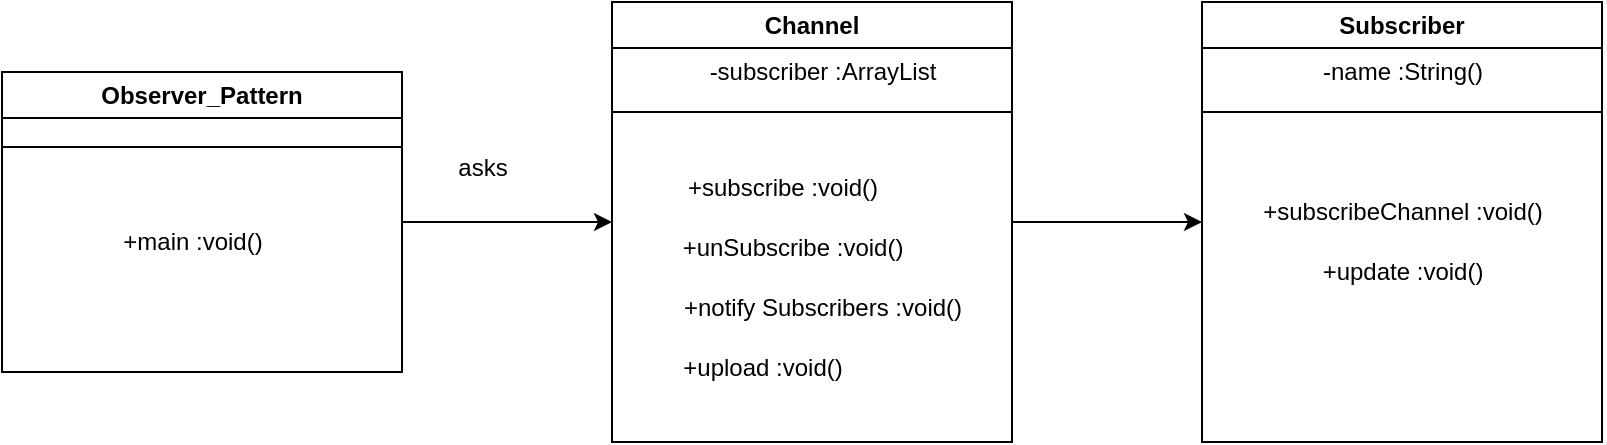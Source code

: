 <mxfile version="24.2.5" type="device">
  <diagram name="Page-1" id="6QERKc7I-oQCCKGEDzYz">
    <mxGraphModel dx="371" dy="1923" grid="1" gridSize="10" guides="1" tooltips="1" connect="1" arrows="1" fold="1" page="1" pageScale="1" pageWidth="850" pageHeight="1100" math="0" shadow="0">
      <root>
        <mxCell id="0" />
        <mxCell id="1" parent="0" />
        <mxCell id="iq1v-MhZeD5IXpC64Pzn-14" style="edgeStyle=orthogonalEdgeStyle;rounded=0;orthogonalLoop=1;jettySize=auto;html=1;exitX=1;exitY=0.5;exitDx=0;exitDy=0;entryX=0;entryY=0.5;entryDx=0;entryDy=0;" edge="1" parent="1" source="iq1v-MhZeD5IXpC64Pzn-1" target="iq1v-MhZeD5IXpC64Pzn-8">
          <mxGeometry relative="1" as="geometry" />
        </mxCell>
        <mxCell id="iq1v-MhZeD5IXpC64Pzn-1" value="Channel" style="swimlane;whiteSpace=wrap;html=1;" vertex="1" parent="1">
          <mxGeometry x="1175" y="-1000" width="200" height="220" as="geometry" />
        </mxCell>
        <mxCell id="iq1v-MhZeD5IXpC64Pzn-4" value="+subscribe :void()" style="text;html=1;align=center;verticalAlign=middle;resizable=0;points=[];autosize=1;strokeColor=none;fillColor=none;" vertex="1" parent="iq1v-MhZeD5IXpC64Pzn-1">
          <mxGeometry x="25" y="78" width="120" height="30" as="geometry" />
        </mxCell>
        <mxCell id="iq1v-MhZeD5IXpC64Pzn-5" value="+unSubscribe :void()" style="text;html=1;align=center;verticalAlign=middle;resizable=0;points=[];autosize=1;strokeColor=none;fillColor=none;" vertex="1" parent="iq1v-MhZeD5IXpC64Pzn-1">
          <mxGeometry x="25" y="108" width="130" height="30" as="geometry" />
        </mxCell>
        <mxCell id="iq1v-MhZeD5IXpC64Pzn-6" value="+notify Subscribers :void()" style="text;html=1;align=center;verticalAlign=middle;resizable=0;points=[];autosize=1;strokeColor=none;fillColor=none;" vertex="1" parent="iq1v-MhZeD5IXpC64Pzn-1">
          <mxGeometry x="25" y="138" width="160" height="30" as="geometry" />
        </mxCell>
        <mxCell id="iq1v-MhZeD5IXpC64Pzn-7" value="+upload :void()" style="text;html=1;align=center;verticalAlign=middle;resizable=0;points=[];autosize=1;strokeColor=none;fillColor=none;" vertex="1" parent="iq1v-MhZeD5IXpC64Pzn-1">
          <mxGeometry x="25" y="168" width="100" height="30" as="geometry" />
        </mxCell>
        <mxCell id="iq1v-MhZeD5IXpC64Pzn-22" value="-subscriber :ArrayList" style="text;html=1;align=center;verticalAlign=middle;resizable=0;points=[];autosize=1;strokeColor=none;fillColor=none;" vertex="1" parent="iq1v-MhZeD5IXpC64Pzn-1">
          <mxGeometry x="35" y="20" width="140" height="30" as="geometry" />
        </mxCell>
        <mxCell id="iq1v-MhZeD5IXpC64Pzn-2" value="" style="endArrow=none;html=1;rounded=0;exitX=0;exitY=0.25;exitDx=0;exitDy=0;entryX=1;entryY=0.25;entryDx=0;entryDy=0;" edge="1" parent="1" source="iq1v-MhZeD5IXpC64Pzn-1" target="iq1v-MhZeD5IXpC64Pzn-1">
          <mxGeometry width="50" height="50" relative="1" as="geometry">
            <mxPoint x="400" y="450" as="sourcePoint" />
            <mxPoint x="450" y="400" as="targetPoint" />
          </mxGeometry>
        </mxCell>
        <mxCell id="iq1v-MhZeD5IXpC64Pzn-8" value="Subscriber" style="swimlane;whiteSpace=wrap;html=1;" vertex="1" parent="1">
          <mxGeometry x="1470" y="-1000" width="200" height="220" as="geometry" />
        </mxCell>
        <mxCell id="iq1v-MhZeD5IXpC64Pzn-9" value="+subscribeChannel :void()" style="text;html=1;align=center;verticalAlign=middle;resizable=0;points=[];autosize=1;strokeColor=none;fillColor=none;" vertex="1" parent="iq1v-MhZeD5IXpC64Pzn-8">
          <mxGeometry x="20" y="90" width="160" height="30" as="geometry" />
        </mxCell>
        <mxCell id="iq1v-MhZeD5IXpC64Pzn-12" value="+update :void()" style="text;html=1;align=center;verticalAlign=middle;resizable=0;points=[];autosize=1;strokeColor=none;fillColor=none;" vertex="1" parent="iq1v-MhZeD5IXpC64Pzn-8">
          <mxGeometry x="50" y="120" width="100" height="30" as="geometry" />
        </mxCell>
        <mxCell id="iq1v-MhZeD5IXpC64Pzn-15" value="-name :String()" style="text;html=1;align=center;verticalAlign=middle;resizable=0;points=[];autosize=1;strokeColor=none;fillColor=none;" vertex="1" parent="iq1v-MhZeD5IXpC64Pzn-8">
          <mxGeometry x="50" y="20" width="100" height="30" as="geometry" />
        </mxCell>
        <mxCell id="iq1v-MhZeD5IXpC64Pzn-13" value="" style="endArrow=none;html=1;rounded=0;exitX=0;exitY=0.25;exitDx=0;exitDy=0;entryX=1;entryY=0.25;entryDx=0;entryDy=0;" edge="1" parent="1" source="iq1v-MhZeD5IXpC64Pzn-8" target="iq1v-MhZeD5IXpC64Pzn-8">
          <mxGeometry width="50" height="50" relative="1" as="geometry">
            <mxPoint x="810" y="450" as="sourcePoint" />
            <mxPoint x="860" y="400" as="targetPoint" />
          </mxGeometry>
        </mxCell>
        <mxCell id="iq1v-MhZeD5IXpC64Pzn-23" style="edgeStyle=orthogonalEdgeStyle;rounded=0;orthogonalLoop=1;jettySize=auto;html=1;exitX=1;exitY=0.5;exitDx=0;exitDy=0;entryX=0;entryY=0.5;entryDx=0;entryDy=0;" edge="1" parent="1" source="iq1v-MhZeD5IXpC64Pzn-16" target="iq1v-MhZeD5IXpC64Pzn-1">
          <mxGeometry relative="1" as="geometry" />
        </mxCell>
        <mxCell id="iq1v-MhZeD5IXpC64Pzn-16" value="Observer_Pattern" style="swimlane;whiteSpace=wrap;html=1;" vertex="1" parent="1">
          <mxGeometry x="870" y="-965" width="200" height="150" as="geometry" />
        </mxCell>
        <mxCell id="iq1v-MhZeD5IXpC64Pzn-17" value="+main :void()" style="text;html=1;align=center;verticalAlign=middle;resizable=0;points=[];autosize=1;strokeColor=none;fillColor=none;" vertex="1" parent="iq1v-MhZeD5IXpC64Pzn-16">
          <mxGeometry x="50" y="70" width="90" height="30" as="geometry" />
        </mxCell>
        <mxCell id="iq1v-MhZeD5IXpC64Pzn-21" value="" style="endArrow=none;html=1;rounded=0;exitX=0;exitY=0.25;exitDx=0;exitDy=0;entryX=1;entryY=0.25;entryDx=0;entryDy=0;" edge="1" parent="1" source="iq1v-MhZeD5IXpC64Pzn-16" target="iq1v-MhZeD5IXpC64Pzn-16">
          <mxGeometry width="50" height="50" relative="1" as="geometry">
            <mxPoint x="510" y="770" as="sourcePoint" />
            <mxPoint x="560" y="720" as="targetPoint" />
          </mxGeometry>
        </mxCell>
        <mxCell id="iq1v-MhZeD5IXpC64Pzn-24" value="asks" style="text;html=1;align=center;verticalAlign=middle;resizable=0;points=[];autosize=1;strokeColor=none;fillColor=none;" vertex="1" parent="1">
          <mxGeometry x="1085" y="-932" width="50" height="30" as="geometry" />
        </mxCell>
      </root>
    </mxGraphModel>
  </diagram>
</mxfile>
